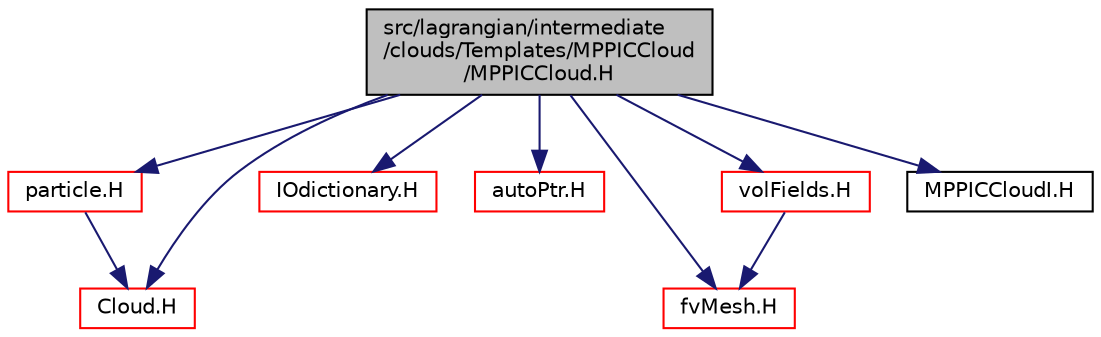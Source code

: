 digraph "src/lagrangian/intermediate/clouds/Templates/MPPICCloud/MPPICCloud.H"
{
  bgcolor="transparent";
  edge [fontname="Helvetica",fontsize="10",labelfontname="Helvetica",labelfontsize="10"];
  node [fontname="Helvetica",fontsize="10",shape=record];
  Node0 [label="src/lagrangian/intermediate\l/clouds/Templates/MPPICCloud\l/MPPICCloud.H",height=0.2,width=0.4,color="black", fillcolor="grey75", style="filled", fontcolor="black"];
  Node0 -> Node1 [color="midnightblue",fontsize="10",style="solid",fontname="Helvetica"];
  Node1 [label="particle.H",height=0.2,width=0.4,color="red",URL="$a05567.html"];
  Node1 -> Node58 [color="midnightblue",fontsize="10",style="solid",fontname="Helvetica"];
  Node58 [label="Cloud.H",height=0.2,width=0.4,color="red",URL="$a05525.html"];
  Node0 -> Node58 [color="midnightblue",fontsize="10",style="solid",fontname="Helvetica"];
  Node0 -> Node277 [color="midnightblue",fontsize="10",style="solid",fontname="Helvetica"];
  Node277 [label="IOdictionary.H",height=0.2,width=0.4,color="red",URL="$a09749.html"];
  Node0 -> Node76 [color="midnightblue",fontsize="10",style="solid",fontname="Helvetica"];
  Node76 [label="autoPtr.H",height=0.2,width=0.4,color="red",URL="$a11828.html"];
  Node0 -> Node314 [color="midnightblue",fontsize="10",style="solid",fontname="Helvetica"];
  Node314 [label="fvMesh.H",height=0.2,width=0.4,color="red",URL="$a03719.html"];
  Node0 -> Node344 [color="midnightblue",fontsize="10",style="solid",fontname="Helvetica"];
  Node344 [label="volFields.H",height=0.2,width=0.4,color="red",URL="$a02912.html"];
  Node344 -> Node314 [color="midnightblue",fontsize="10",style="solid",fontname="Helvetica"];
  Node0 -> Node376 [color="midnightblue",fontsize="10",style="solid",fontname="Helvetica"];
  Node376 [label="MPPICCloudI.H",height=0.2,width=0.4,color="black",URL="$a05891.html"];
}
